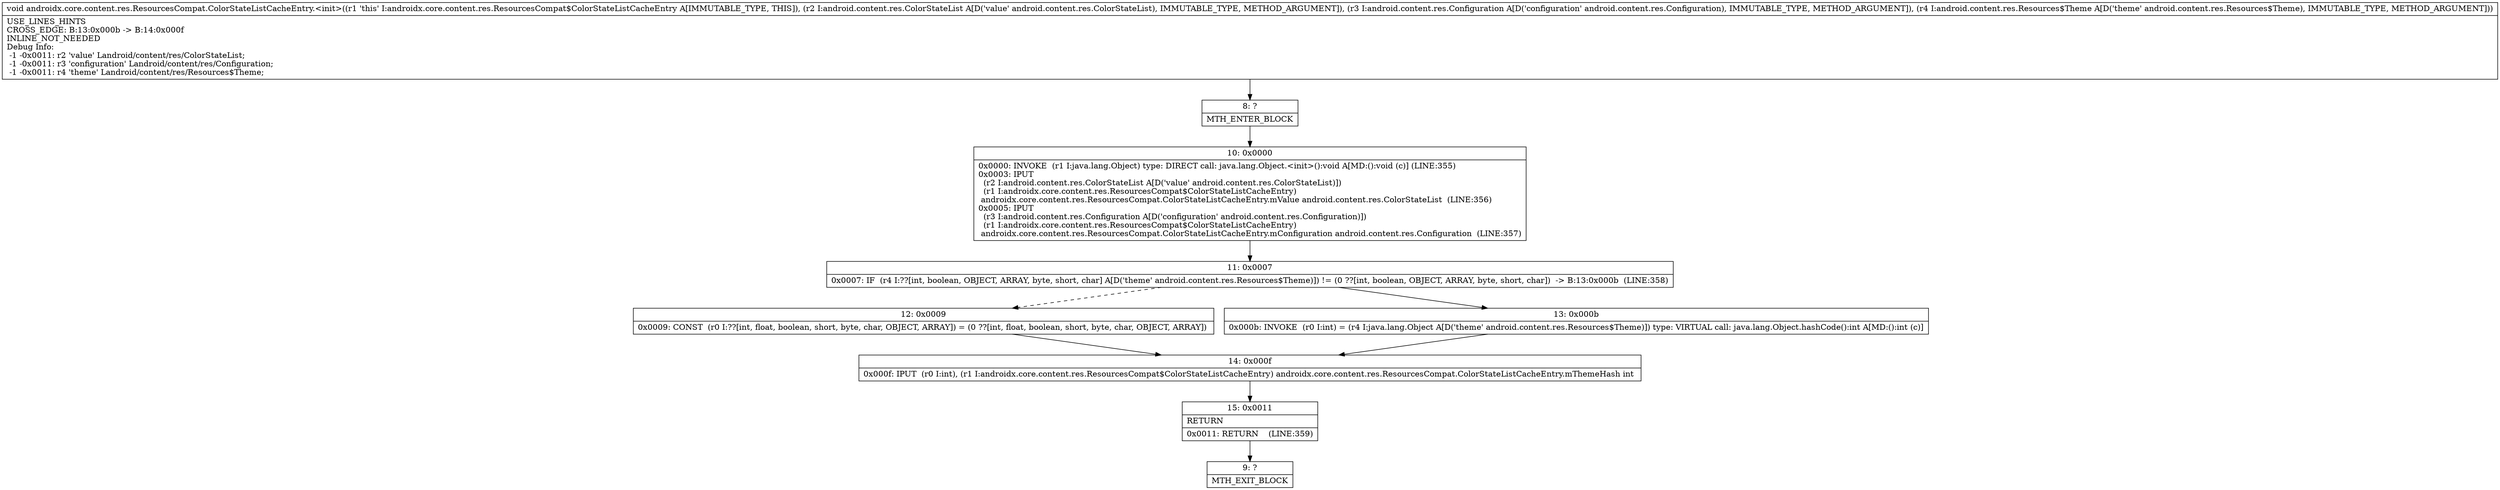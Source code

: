 digraph "CFG forandroidx.core.content.res.ResourcesCompat.ColorStateListCacheEntry.\<init\>(Landroid\/content\/res\/ColorStateList;Landroid\/content\/res\/Configuration;Landroid\/content\/res\/Resources$Theme;)V" {
Node_8 [shape=record,label="{8\:\ ?|MTH_ENTER_BLOCK\l}"];
Node_10 [shape=record,label="{10\:\ 0x0000|0x0000: INVOKE  (r1 I:java.lang.Object) type: DIRECT call: java.lang.Object.\<init\>():void A[MD:():void (c)] (LINE:355)\l0x0003: IPUT  \l  (r2 I:android.content.res.ColorStateList A[D('value' android.content.res.ColorStateList)])\l  (r1 I:androidx.core.content.res.ResourcesCompat$ColorStateListCacheEntry)\l androidx.core.content.res.ResourcesCompat.ColorStateListCacheEntry.mValue android.content.res.ColorStateList  (LINE:356)\l0x0005: IPUT  \l  (r3 I:android.content.res.Configuration A[D('configuration' android.content.res.Configuration)])\l  (r1 I:androidx.core.content.res.ResourcesCompat$ColorStateListCacheEntry)\l androidx.core.content.res.ResourcesCompat.ColorStateListCacheEntry.mConfiguration android.content.res.Configuration  (LINE:357)\l}"];
Node_11 [shape=record,label="{11\:\ 0x0007|0x0007: IF  (r4 I:??[int, boolean, OBJECT, ARRAY, byte, short, char] A[D('theme' android.content.res.Resources$Theme)]) != (0 ??[int, boolean, OBJECT, ARRAY, byte, short, char])  \-\> B:13:0x000b  (LINE:358)\l}"];
Node_12 [shape=record,label="{12\:\ 0x0009|0x0009: CONST  (r0 I:??[int, float, boolean, short, byte, char, OBJECT, ARRAY]) = (0 ??[int, float, boolean, short, byte, char, OBJECT, ARRAY]) \l}"];
Node_14 [shape=record,label="{14\:\ 0x000f|0x000f: IPUT  (r0 I:int), (r1 I:androidx.core.content.res.ResourcesCompat$ColorStateListCacheEntry) androidx.core.content.res.ResourcesCompat.ColorStateListCacheEntry.mThemeHash int \l}"];
Node_15 [shape=record,label="{15\:\ 0x0011|RETURN\l|0x0011: RETURN    (LINE:359)\l}"];
Node_9 [shape=record,label="{9\:\ ?|MTH_EXIT_BLOCK\l}"];
Node_13 [shape=record,label="{13\:\ 0x000b|0x000b: INVOKE  (r0 I:int) = (r4 I:java.lang.Object A[D('theme' android.content.res.Resources$Theme)]) type: VIRTUAL call: java.lang.Object.hashCode():int A[MD:():int (c)]\l}"];
MethodNode[shape=record,label="{void androidx.core.content.res.ResourcesCompat.ColorStateListCacheEntry.\<init\>((r1 'this' I:androidx.core.content.res.ResourcesCompat$ColorStateListCacheEntry A[IMMUTABLE_TYPE, THIS]), (r2 I:android.content.res.ColorStateList A[D('value' android.content.res.ColorStateList), IMMUTABLE_TYPE, METHOD_ARGUMENT]), (r3 I:android.content.res.Configuration A[D('configuration' android.content.res.Configuration), IMMUTABLE_TYPE, METHOD_ARGUMENT]), (r4 I:android.content.res.Resources$Theme A[D('theme' android.content.res.Resources$Theme), IMMUTABLE_TYPE, METHOD_ARGUMENT]))  | USE_LINES_HINTS\lCROSS_EDGE: B:13:0x000b \-\> B:14:0x000f\lINLINE_NOT_NEEDED\lDebug Info:\l  \-1 \-0x0011: r2 'value' Landroid\/content\/res\/ColorStateList;\l  \-1 \-0x0011: r3 'configuration' Landroid\/content\/res\/Configuration;\l  \-1 \-0x0011: r4 'theme' Landroid\/content\/res\/Resources$Theme;\l}"];
MethodNode -> Node_8;Node_8 -> Node_10;
Node_10 -> Node_11;
Node_11 -> Node_12[style=dashed];
Node_11 -> Node_13;
Node_12 -> Node_14;
Node_14 -> Node_15;
Node_15 -> Node_9;
Node_13 -> Node_14;
}

